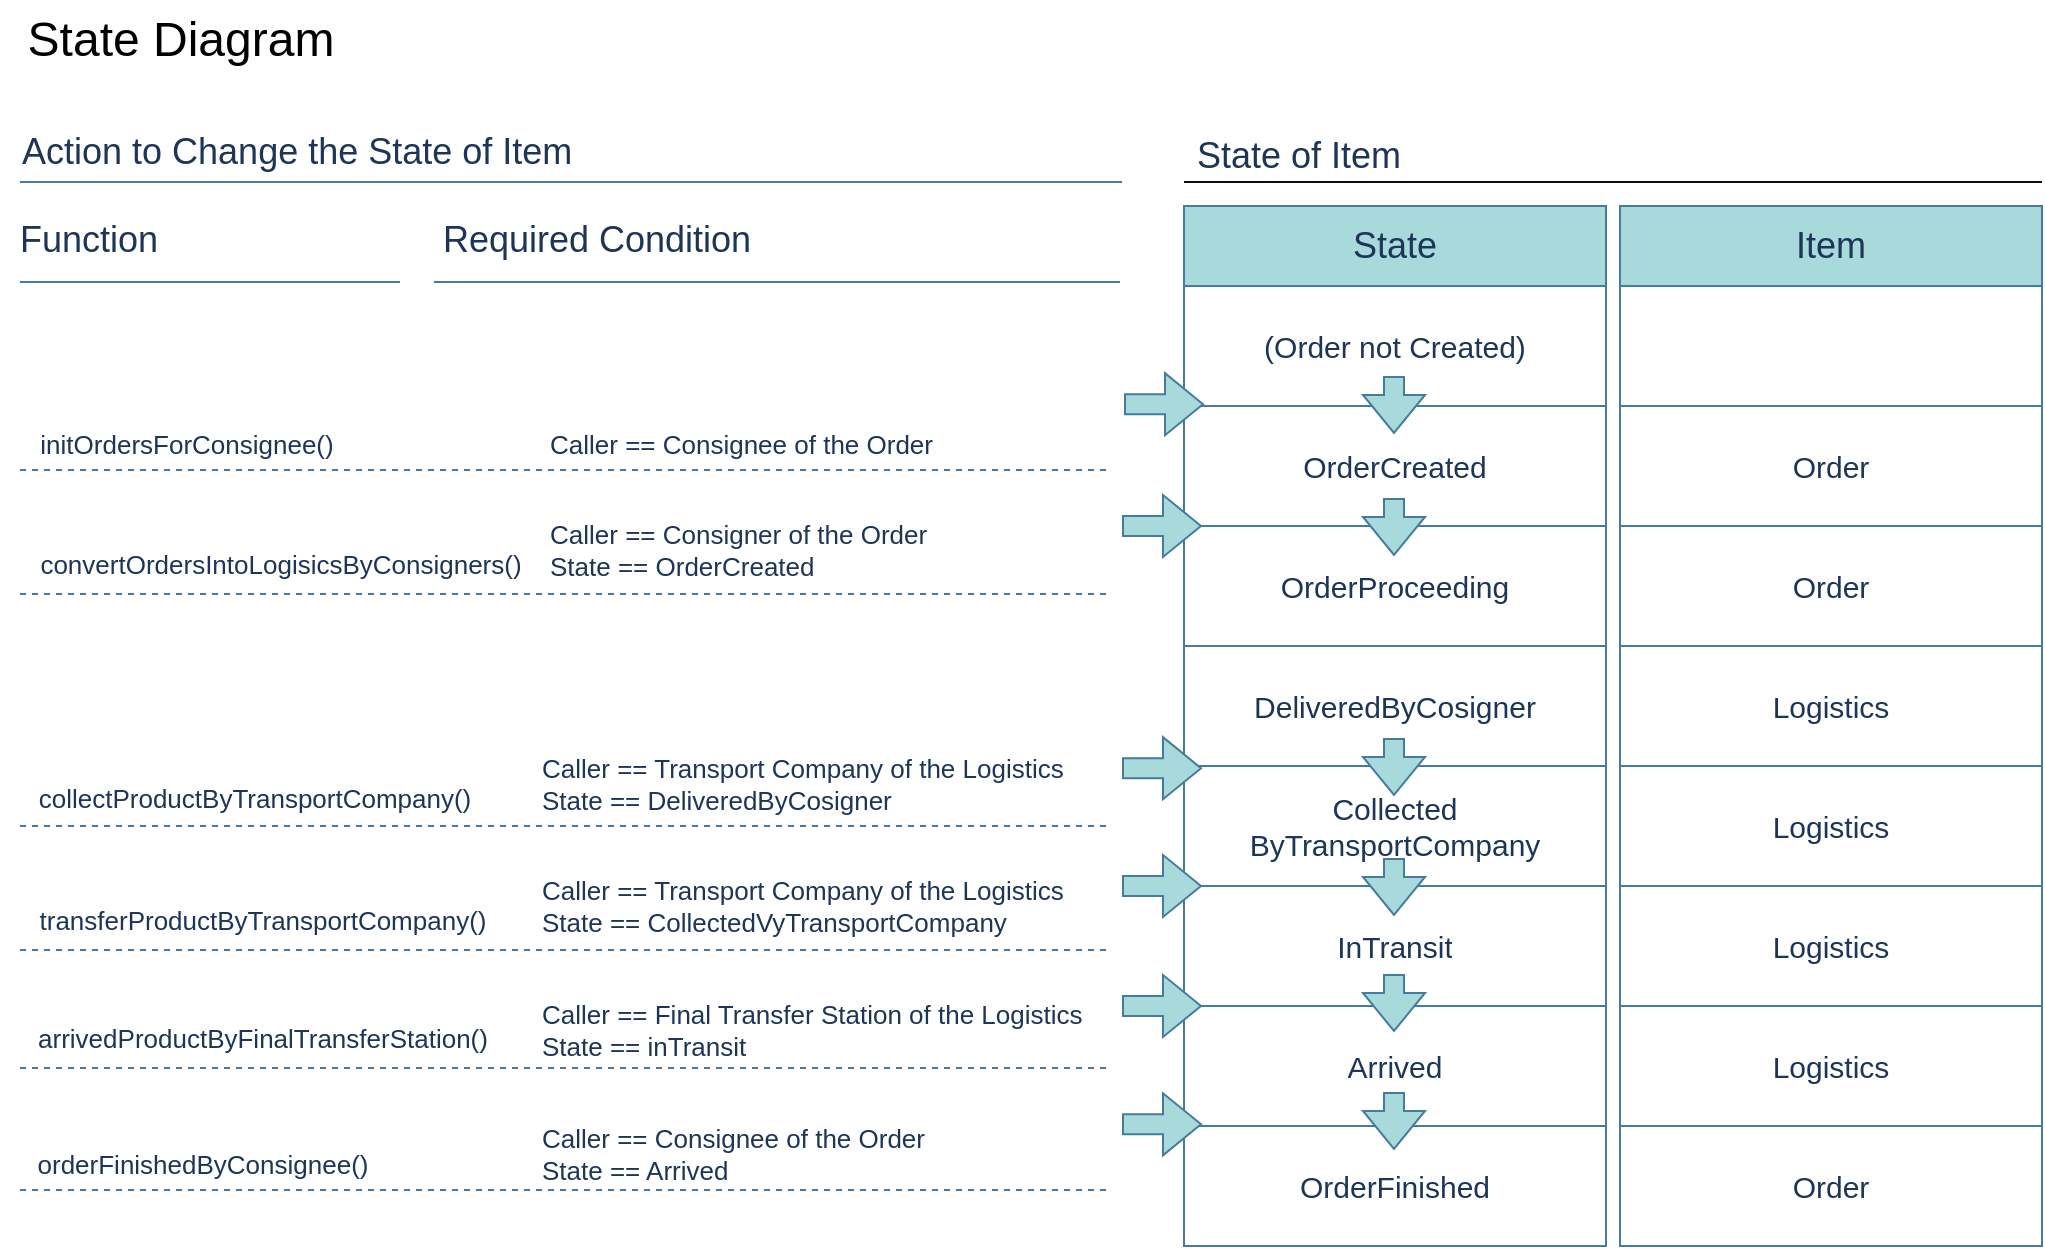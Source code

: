 <mxfile version="21.3.7" type="github">
  <diagram name="第 1 页" id="huAepPnncW1xGeGL0CtJ">
    <mxGraphModel dx="1272" dy="768" grid="0" gridSize="10" guides="1" tooltips="1" connect="1" arrows="1" fold="1" page="1" pageScale="1" pageWidth="1100" pageHeight="850" background="#ffffff" math="0" shadow="0">
      <root>
        <mxCell id="0" />
        <mxCell id="1" parent="0" />
        <mxCell id="AWEhoXxBnMVrFFx_qnBk-1" value="&lt;font style=&quot;font-weight: normal;&quot; color=&quot;#000000&quot;&gt;State Diagram&lt;/font&gt;" style="text;strokeColor=none;fillColor=none;html=1;fontSize=24;fontStyle=1;verticalAlign=middle;align=center;fontColor=#1D3557;rounded=1;labelBackgroundColor=none;" vertex="1" parent="1">
          <mxGeometry x="100" y="40" width="100" height="40" as="geometry" />
        </mxCell>
        <mxCell id="AWEhoXxBnMVrFFx_qnBk-3" value="&lt;font style=&quot;font-size: 18px;&quot;&gt;Action to Change the State of Item&lt;/font&gt;" style="text;html=1;align=left;verticalAlign=middle;resizable=0;points=[];autosize=1;strokeColor=none;fillColor=none;fontColor=#1D3557;" vertex="1" parent="1">
          <mxGeometry x="69" y="99" width="293" height="34" as="geometry" />
        </mxCell>
        <mxCell id="AWEhoXxBnMVrFFx_qnBk-4" value="" style="line;strokeWidth=1;align=left;verticalAlign=middle;spacingTop=-1;spacingLeft=3;spacingRight=3;rotatable=0;labelPosition=right;points=[];portConstraint=eastwest;strokeColor=#457B9D;fillColor=#457B9D;" vertex="1" parent="1">
          <mxGeometry x="70" y="127" width="551" height="8" as="geometry" />
        </mxCell>
        <mxCell id="AWEhoXxBnMVrFFx_qnBk-6" value="&lt;font style=&quot;font-size: 18px;&quot;&gt;Function&lt;/font&gt;" style="text;html=1;align=center;verticalAlign=middle;resizable=0;points=[];autosize=1;strokeColor=none;fillColor=none;fontColor=#1D3557;" vertex="1" parent="1">
          <mxGeometry x="60" y="143" width="87" height="34" as="geometry" />
        </mxCell>
        <mxCell id="AWEhoXxBnMVrFFx_qnBk-7" value="&lt;font style=&quot;font-size: 18px;&quot;&gt;Required Condition&lt;/font&gt;" style="text;html=1;align=center;verticalAlign=middle;resizable=0;points=[];autosize=1;strokeColor=none;fillColor=none;fontColor=#1D3557;" vertex="1" parent="1">
          <mxGeometry x="272" y="143" width="172" height="34" as="geometry" />
        </mxCell>
        <mxCell id="AWEhoXxBnMVrFFx_qnBk-9" value="" style="line;strokeWidth=1;align=left;verticalAlign=middle;spacingTop=-1;spacingLeft=3;spacingRight=3;rotatable=0;labelPosition=right;points=[];portConstraint=eastwest;strokeColor=#457B9D;fillColor=#457B9D;" vertex="1" parent="1">
          <mxGeometry x="70" y="177" width="190" height="8" as="geometry" />
        </mxCell>
        <mxCell id="AWEhoXxBnMVrFFx_qnBk-10" value="" style="line;strokeWidth=1;align=left;verticalAlign=middle;spacingTop=-1;spacingLeft=3;spacingRight=3;rotatable=0;labelPosition=right;points=[];portConstraint=eastwest;strokeColor=#457B9D;" vertex="1" parent="1">
          <mxGeometry x="277" y="177" width="343" height="8" as="geometry" />
        </mxCell>
        <mxCell id="AWEhoXxBnMVrFFx_qnBk-11" value="" style="line;strokeWidth=1;align=left;verticalAlign=middle;spacingTop=-1;spacingLeft=3;spacingRight=3;rotatable=0;labelPosition=right;points=[];portConstraint=eastwest;strokeColor=#0d0d0d;" vertex="1" parent="1">
          <mxGeometry x="652" y="127" width="429" height="8" as="geometry" />
        </mxCell>
        <mxCell id="AWEhoXxBnMVrFFx_qnBk-12" value="&lt;span style=&quot;font-size: 18px;&quot;&gt;State of Item&lt;/span&gt;" style="text;html=1;align=center;verticalAlign=middle;resizable=0;points=[];autosize=1;strokeColor=none;fillColor=none;fontColor=#1D3557;" vertex="1" parent="1">
          <mxGeometry x="649" y="101" width="120" height="34" as="geometry" />
        </mxCell>
        <mxCell id="AWEhoXxBnMVrFFx_qnBk-27" value="&lt;font style=&quot;font-size: 18px;&quot;&gt;State&lt;/font&gt;" style="swimlane;fontStyle=0;childLayout=stackLayout;horizontal=1;startSize=40;horizontalStack=0;resizeParent=1;resizeParentMax=0;resizeLast=0;collapsible=1;marginBottom=0;whiteSpace=wrap;html=1;strokeColor=#457B9D;fontColor=#1D3557;fillColor=#A8DADC;" vertex="1" parent="1">
          <mxGeometry x="652" y="143" width="211" height="520" as="geometry" />
        </mxCell>
        <mxCell id="AWEhoXxBnMVrFFx_qnBk-50" value="&lt;font style=&quot;font-size: 15px;&quot;&gt;(Order not Created)&lt;/font&gt;" style="text;strokeColor=#457B9D;fillColor=none;align=center;verticalAlign=middle;spacingLeft=4;spacingRight=4;overflow=hidden;points=[[0,0.5],[1,0.5]];portConstraint=eastwest;rotatable=0;whiteSpace=wrap;html=1;fontColor=#1D3557;" vertex="1" parent="AWEhoXxBnMVrFFx_qnBk-27">
          <mxGeometry y="40" width="211" height="60" as="geometry" />
        </mxCell>
        <mxCell id="AWEhoXxBnMVrFFx_qnBk-54" value="&lt;font style=&quot;font-size: 15px;&quot;&gt;OrderCreated&lt;/font&gt;" style="text;strokeColor=#457B9D;fillColor=none;align=center;verticalAlign=middle;spacingLeft=4;spacingRight=4;overflow=hidden;points=[[0,0.5],[1,0.5]];portConstraint=eastwest;rotatable=0;whiteSpace=wrap;html=1;fontColor=#1D3557;" vertex="1" parent="AWEhoXxBnMVrFFx_qnBk-27">
          <mxGeometry y="100" width="211" height="60" as="geometry" />
        </mxCell>
        <mxCell id="AWEhoXxBnMVrFFx_qnBk-78" value="" style="shape=flexArrow;endArrow=classic;html=1;rounded=0;strokeColor=#457B9D;fontColor=#1D3557;fillColor=#A8DADC;" edge="1" parent="AWEhoXxBnMVrFFx_qnBk-27">
          <mxGeometry width="50" height="50" relative="1" as="geometry">
            <mxPoint x="105" y="146" as="sourcePoint" />
            <mxPoint x="105" y="175" as="targetPoint" />
          </mxGeometry>
        </mxCell>
        <mxCell id="AWEhoXxBnMVrFFx_qnBk-61" value="&lt;font style=&quot;font-size: 15px;&quot;&gt;OrderProceeding&lt;/font&gt;" style="text;strokeColor=none;fillColor=none;align=center;verticalAlign=middle;spacingLeft=4;spacingRight=4;overflow=hidden;points=[[0,0.5],[1,0.5]];portConstraint=eastwest;rotatable=0;whiteSpace=wrap;html=1;fontColor=#1D3557;" vertex="1" parent="AWEhoXxBnMVrFFx_qnBk-27">
          <mxGeometry y="160" width="211" height="60" as="geometry" />
        </mxCell>
        <mxCell id="AWEhoXxBnMVrFFx_qnBk-60" value="&lt;font style=&quot;font-size: 15px;&quot;&gt;DeliveredByCosigner&lt;/font&gt;" style="text;strokeColor=#457B9D;fillColor=none;align=center;verticalAlign=middle;spacingLeft=4;spacingRight=4;overflow=hidden;points=[[0,0.5],[1,0.5]];portConstraint=eastwest;rotatable=0;whiteSpace=wrap;html=1;fontColor=#1D3557;" vertex="1" parent="AWEhoXxBnMVrFFx_qnBk-27">
          <mxGeometry y="220" width="211" height="60" as="geometry" />
        </mxCell>
        <mxCell id="AWEhoXxBnMVrFFx_qnBk-59" value="&lt;font style=&quot;font-size: 15px;&quot;&gt;Collected&lt;br&gt;ByTransportCompany&lt;/font&gt;" style="text;strokeColor=#457B9D;fillColor=none;align=center;verticalAlign=middle;spacingLeft=4;spacingRight=4;overflow=hidden;points=[[0,0.5],[1,0.5]];portConstraint=eastwest;rotatable=0;whiteSpace=wrap;html=1;fontColor=#1D3557;" vertex="1" parent="AWEhoXxBnMVrFFx_qnBk-27">
          <mxGeometry y="280" width="211" height="60" as="geometry" />
        </mxCell>
        <mxCell id="AWEhoXxBnMVrFFx_qnBk-58" value="&lt;font style=&quot;font-size: 15px;&quot;&gt;InTransit&lt;/font&gt;" style="text;strokeColor=#457B9D;fillColor=none;align=center;verticalAlign=middle;spacingLeft=4;spacingRight=4;overflow=hidden;points=[[0,0.5],[1,0.5]];portConstraint=eastwest;rotatable=0;whiteSpace=wrap;html=1;fontColor=#1D3557;" vertex="1" parent="AWEhoXxBnMVrFFx_qnBk-27">
          <mxGeometry y="340" width="211" height="60" as="geometry" />
        </mxCell>
        <mxCell id="AWEhoXxBnMVrFFx_qnBk-57" value="&lt;font style=&quot;font-size: 15px;&quot;&gt;Arrived&lt;/font&gt;" style="text;strokeColor=#457B9D;fillColor=none;align=center;verticalAlign=middle;spacingLeft=4;spacingRight=4;overflow=hidden;points=[[0,0.5],[1,0.5]];portConstraint=eastwest;rotatable=0;whiteSpace=wrap;html=1;fontColor=#1D3557;" vertex="1" parent="AWEhoXxBnMVrFFx_qnBk-27">
          <mxGeometry y="400" width="211" height="60" as="geometry" />
        </mxCell>
        <mxCell id="AWEhoXxBnMVrFFx_qnBk-81" value="&lt;font style=&quot;font-size: 15px;&quot;&gt;OrderFinished&lt;/font&gt;" style="text;strokeColor=#457B9D;fillColor=none;align=center;verticalAlign=middle;spacingLeft=4;spacingRight=4;overflow=hidden;points=[[0,0.5],[1,0.5]];portConstraint=eastwest;rotatable=0;whiteSpace=wrap;html=1;fontColor=#1D3557;" vertex="1" parent="AWEhoXxBnMVrFFx_qnBk-27">
          <mxGeometry y="460" width="211" height="60" as="geometry" />
        </mxCell>
        <mxCell id="AWEhoXxBnMVrFFx_qnBk-72" value="" style="shape=flexArrow;endArrow=classic;html=1;rounded=0;strokeColor=#457B9D;fontColor=#1D3557;fillColor=#A8DADC;" edge="1" parent="AWEhoXxBnMVrFFx_qnBk-27">
          <mxGeometry width="50" height="50" relative="1" as="geometry">
            <mxPoint x="105" y="384" as="sourcePoint" />
            <mxPoint x="105" y="413" as="targetPoint" />
          </mxGeometry>
        </mxCell>
        <mxCell id="AWEhoXxBnMVrFFx_qnBk-76" value="" style="shape=flexArrow;endArrow=classic;html=1;rounded=0;strokeColor=#457B9D;fontColor=#1D3557;fillColor=#A8DADC;" edge="1" parent="AWEhoXxBnMVrFFx_qnBk-27">
          <mxGeometry width="50" height="50" relative="1" as="geometry">
            <mxPoint x="105" y="326" as="sourcePoint" />
            <mxPoint x="105" y="355" as="targetPoint" />
          </mxGeometry>
        </mxCell>
        <mxCell id="AWEhoXxBnMVrFFx_qnBk-75" value="" style="shape=flexArrow;endArrow=classic;html=1;rounded=0;strokeColor=#457B9D;fontColor=#1D3557;fillColor=#A8DADC;" edge="1" parent="AWEhoXxBnMVrFFx_qnBk-27">
          <mxGeometry width="50" height="50" relative="1" as="geometry">
            <mxPoint x="105" y="266" as="sourcePoint" />
            <mxPoint x="105" y="295" as="targetPoint" />
          </mxGeometry>
        </mxCell>
        <mxCell id="AWEhoXxBnMVrFFx_qnBk-77" value="" style="shape=flexArrow;endArrow=classic;html=1;rounded=0;strokeColor=#457B9D;fontColor=#1D3557;fillColor=#A8DADC;" edge="1" parent="AWEhoXxBnMVrFFx_qnBk-27">
          <mxGeometry width="50" height="50" relative="1" as="geometry">
            <mxPoint x="105" y="85" as="sourcePoint" />
            <mxPoint x="105" y="114" as="targetPoint" />
          </mxGeometry>
        </mxCell>
        <mxCell id="AWEhoXxBnMVrFFx_qnBk-82" value="" style="shape=flexArrow;endArrow=classic;html=1;rounded=0;strokeColor=#457B9D;fontColor=#1D3557;fillColor=#A8DADC;" edge="1" parent="AWEhoXxBnMVrFFx_qnBk-27">
          <mxGeometry width="50" height="50" relative="1" as="geometry">
            <mxPoint x="105" y="443" as="sourcePoint" />
            <mxPoint x="105" y="472" as="targetPoint" />
          </mxGeometry>
        </mxCell>
        <mxCell id="AWEhoXxBnMVrFFx_qnBk-87" value="" style="shape=flexArrow;endArrow=classic;html=1;rounded=0;strokeColor=#457B9D;fontColor=#1D3557;fillColor=#A8DADC;" edge="1" parent="AWEhoXxBnMVrFFx_qnBk-27">
          <mxGeometry width="50" height="50" relative="1" as="geometry">
            <mxPoint x="-30" y="99.09" as="sourcePoint" />
            <mxPoint x="10" y="99.09" as="targetPoint" />
          </mxGeometry>
        </mxCell>
        <mxCell id="AWEhoXxBnMVrFFx_qnBk-38" value="&lt;font style=&quot;font-size: 18px;&quot;&gt;Item&lt;/font&gt;" style="swimlane;fontStyle=0;childLayout=stackLayout;horizontal=1;startSize=40;horizontalStack=0;resizeParent=1;resizeParentMax=0;resizeLast=0;collapsible=1;marginBottom=0;whiteSpace=wrap;html=1;strokeColor=#457B9D;fontColor=#1D3557;fillColor=#A8DADC;" vertex="1" parent="1">
          <mxGeometry x="870" y="143" width="211" height="520" as="geometry" />
        </mxCell>
        <mxCell id="AWEhoXxBnMVrFFx_qnBk-65" value="" style="text;strokeColor=#457B9D;fillColor=none;align=center;verticalAlign=middle;spacingLeft=4;spacingRight=4;overflow=hidden;points=[[0,0.5],[1,0.5]];portConstraint=eastwest;rotatable=0;whiteSpace=wrap;html=1;fontColor=#1D3557;" vertex="1" parent="AWEhoXxBnMVrFFx_qnBk-38">
          <mxGeometry y="40" width="211" height="60" as="geometry" />
        </mxCell>
        <mxCell id="AWEhoXxBnMVrFFx_qnBk-71" value="&lt;font style=&quot;font-size: 15px;&quot;&gt;Order&lt;/font&gt;" style="text;strokeColor=#457B9D;fillColor=none;align=center;verticalAlign=middle;spacingLeft=4;spacingRight=4;overflow=hidden;points=[[0,0.5],[1,0.5]];portConstraint=eastwest;rotatable=0;whiteSpace=wrap;html=1;fontColor=#1D3557;" vertex="1" parent="AWEhoXxBnMVrFFx_qnBk-38">
          <mxGeometry y="100" width="211" height="60" as="geometry" />
        </mxCell>
        <mxCell id="AWEhoXxBnMVrFFx_qnBk-70" value="&lt;font style=&quot;font-size: 15px;&quot;&gt;Order&lt;/font&gt;" style="text;strokeColor=#457B9D;fillColor=none;align=center;verticalAlign=middle;spacingLeft=4;spacingRight=4;overflow=hidden;points=[[0,0.5],[1,0.5]];portConstraint=eastwest;rotatable=0;whiteSpace=wrap;html=1;fontColor=#1D3557;" vertex="1" parent="AWEhoXxBnMVrFFx_qnBk-38">
          <mxGeometry y="160" width="211" height="60" as="geometry" />
        </mxCell>
        <mxCell id="AWEhoXxBnMVrFFx_qnBk-69" value="&lt;font style=&quot;font-size: 15px;&quot;&gt;Logistics&lt;/font&gt;" style="text;strokeColor=#457B9D;fillColor=none;align=center;verticalAlign=middle;spacingLeft=4;spacingRight=4;overflow=hidden;points=[[0,0.5],[1,0.5]];portConstraint=eastwest;rotatable=0;whiteSpace=wrap;html=1;fontColor=#1D3557;" vertex="1" parent="AWEhoXxBnMVrFFx_qnBk-38">
          <mxGeometry y="220" width="211" height="60" as="geometry" />
        </mxCell>
        <mxCell id="AWEhoXxBnMVrFFx_qnBk-68" value="&lt;font style=&quot;font-size: 15px;&quot;&gt;Logistics&lt;/font&gt;" style="text;strokeColor=#457B9D;fillColor=none;align=center;verticalAlign=middle;spacingLeft=4;spacingRight=4;overflow=hidden;points=[[0,0.5],[1,0.5]];portConstraint=eastwest;rotatable=0;whiteSpace=wrap;html=1;fontColor=#1D3557;" vertex="1" parent="AWEhoXxBnMVrFFx_qnBk-38">
          <mxGeometry y="280" width="211" height="60" as="geometry" />
        </mxCell>
        <mxCell id="AWEhoXxBnMVrFFx_qnBk-67" value="&lt;font style=&quot;font-size: 15px;&quot;&gt;Logistics&lt;/font&gt;" style="text;strokeColor=#457B9D;fillColor=none;align=center;verticalAlign=middle;spacingLeft=4;spacingRight=4;overflow=hidden;points=[[0,0.5],[1,0.5]];portConstraint=eastwest;rotatable=0;whiteSpace=wrap;html=1;fontColor=#1D3557;" vertex="1" parent="AWEhoXxBnMVrFFx_qnBk-38">
          <mxGeometry y="340" width="211" height="60" as="geometry" />
        </mxCell>
        <mxCell id="AWEhoXxBnMVrFFx_qnBk-66" value="&lt;font style=&quot;font-size: 15px;&quot;&gt;Logistics&lt;/font&gt;" style="text;strokeColor=#457B9D;fillColor=none;align=center;verticalAlign=middle;spacingLeft=4;spacingRight=4;overflow=hidden;points=[[0,0.5],[1,0.5]];portConstraint=eastwest;rotatable=0;whiteSpace=wrap;html=1;fontColor=#1D3557;" vertex="1" parent="AWEhoXxBnMVrFFx_qnBk-38">
          <mxGeometry y="400" width="211" height="60" as="geometry" />
        </mxCell>
        <mxCell id="AWEhoXxBnMVrFFx_qnBk-83" value="&lt;font style=&quot;font-size: 15px;&quot;&gt;Order&lt;/font&gt;" style="text;strokeColor=#457B9D;fillColor=none;align=center;verticalAlign=middle;spacingLeft=4;spacingRight=4;overflow=hidden;points=[[0,0.5],[1,0.5]];portConstraint=eastwest;rotatable=0;whiteSpace=wrap;html=1;fontColor=#1D3557;" vertex="1" parent="AWEhoXxBnMVrFFx_qnBk-38">
          <mxGeometry y="460" width="211" height="60" as="geometry" />
        </mxCell>
        <mxCell id="AWEhoXxBnMVrFFx_qnBk-85" value="" style="shape=flexArrow;endArrow=classic;html=1;rounded=0;strokeColor=#457B9D;fontColor=#1D3557;fillColor=#A8DADC;" edge="1" parent="1">
          <mxGeometry width="50" height="50" relative="1" as="geometry">
            <mxPoint x="621" y="303" as="sourcePoint" />
            <mxPoint x="661" y="303" as="targetPoint" />
          </mxGeometry>
        </mxCell>
        <mxCell id="AWEhoXxBnMVrFFx_qnBk-90" value="" style="shape=flexArrow;endArrow=classic;html=1;rounded=0;strokeColor=#457B9D;fontColor=#1D3557;fillColor=#A8DADC;" edge="1" parent="1">
          <mxGeometry width="50" height="50" relative="1" as="geometry">
            <mxPoint x="621" y="483" as="sourcePoint" />
            <mxPoint x="661" y="483" as="targetPoint" />
          </mxGeometry>
        </mxCell>
        <mxCell id="AWEhoXxBnMVrFFx_qnBk-91" value="" style="shape=flexArrow;endArrow=classic;html=1;rounded=0;strokeColor=#457B9D;fontColor=#1D3557;fillColor=#A8DADC;" edge="1" parent="1">
          <mxGeometry width="50" height="50" relative="1" as="geometry">
            <mxPoint x="621" y="424.09" as="sourcePoint" />
            <mxPoint x="661" y="424.09" as="targetPoint" />
          </mxGeometry>
        </mxCell>
        <mxCell id="AWEhoXxBnMVrFFx_qnBk-89" value="" style="shape=flexArrow;endArrow=classic;html=1;rounded=0;strokeColor=#457B9D;fontColor=#1D3557;fillColor=#A8DADC;" edge="1" parent="1">
          <mxGeometry width="50" height="50" relative="1" as="geometry">
            <mxPoint x="621" y="543" as="sourcePoint" />
            <mxPoint x="661" y="543" as="targetPoint" />
          </mxGeometry>
        </mxCell>
        <mxCell id="AWEhoXxBnMVrFFx_qnBk-88" value="" style="shape=flexArrow;endArrow=classic;html=1;rounded=0;strokeColor=#457B9D;fontColor=#1D3557;fillColor=#A8DADC;" edge="1" parent="1">
          <mxGeometry width="50" height="50" relative="1" as="geometry">
            <mxPoint x="621" y="602.17" as="sourcePoint" />
            <mxPoint x="661" y="602.17" as="targetPoint" />
          </mxGeometry>
        </mxCell>
        <mxCell id="AWEhoXxBnMVrFFx_qnBk-92" value="" style="endArrow=none;dashed=1;html=1;rounded=0;strokeColor=#457B9D;fontColor=#1D3557;fillColor=#A8DADC;" edge="1" parent="1">
          <mxGeometry width="50" height="50" relative="1" as="geometry">
            <mxPoint x="70" y="275" as="sourcePoint" />
            <mxPoint x="615" y="275" as="targetPoint" />
          </mxGeometry>
        </mxCell>
        <mxCell id="AWEhoXxBnMVrFFx_qnBk-93" value="" style="endArrow=none;dashed=1;html=1;rounded=0;strokeColor=#457B9D;fontColor=#1D3557;fillColor=#A8DADC;" edge="1" parent="1">
          <mxGeometry width="50" height="50" relative="1" as="geometry">
            <mxPoint x="70" y="337" as="sourcePoint" />
            <mxPoint x="615" y="337" as="targetPoint" />
          </mxGeometry>
        </mxCell>
        <mxCell id="AWEhoXxBnMVrFFx_qnBk-95" value="" style="endArrow=none;dashed=1;html=1;rounded=0;strokeColor=#457B9D;fontColor=#1D3557;fillColor=#A8DADC;" edge="1" parent="1">
          <mxGeometry width="50" height="50" relative="1" as="geometry">
            <mxPoint x="70" y="453" as="sourcePoint" />
            <mxPoint x="615" y="453" as="targetPoint" />
          </mxGeometry>
        </mxCell>
        <mxCell id="AWEhoXxBnMVrFFx_qnBk-96" value="" style="endArrow=none;dashed=1;html=1;rounded=0;strokeColor=#457B9D;fontColor=#1D3557;fillColor=#A8DADC;" edge="1" parent="1">
          <mxGeometry width="50" height="50" relative="1" as="geometry">
            <mxPoint x="70" y="515" as="sourcePoint" />
            <mxPoint x="615" y="515" as="targetPoint" />
          </mxGeometry>
        </mxCell>
        <mxCell id="AWEhoXxBnMVrFFx_qnBk-97" value="" style="endArrow=none;dashed=1;html=1;rounded=0;strokeColor=#457B9D;fontColor=#1D3557;fillColor=#A8DADC;" edge="1" parent="1">
          <mxGeometry width="50" height="50" relative="1" as="geometry">
            <mxPoint x="70" y="574" as="sourcePoint" />
            <mxPoint x="615" y="574" as="targetPoint" />
          </mxGeometry>
        </mxCell>
        <mxCell id="AWEhoXxBnMVrFFx_qnBk-98" value="" style="endArrow=none;dashed=1;html=1;rounded=0;strokeColor=#457B9D;fontColor=#1D3557;fillColor=#A8DADC;" edge="1" parent="1">
          <mxGeometry width="50" height="50" relative="1" as="geometry">
            <mxPoint x="70" y="635" as="sourcePoint" />
            <mxPoint x="615" y="635" as="targetPoint" />
          </mxGeometry>
        </mxCell>
        <mxCell id="AWEhoXxBnMVrFFx_qnBk-99" value="&lt;font style=&quot;font-size: 13px;&quot;&gt;initOrdersForConsignee()&lt;/font&gt;" style="text;html=1;align=center;verticalAlign=middle;resizable=0;points=[];autosize=1;strokeColor=none;fillColor=none;fontColor=#1D3557;" vertex="1" parent="1">
          <mxGeometry x="70" y="248" width="165" height="28" as="geometry" />
        </mxCell>
        <mxCell id="AWEhoXxBnMVrFFx_qnBk-100" value="&lt;font style=&quot;font-size: 13px;&quot;&gt;convertOrdersIntoLogisicsByConsigners()&lt;/font&gt;" style="text;html=1;align=center;verticalAlign=middle;resizable=0;points=[];autosize=1;strokeColor=none;fillColor=none;fontColor=#1D3557;" vertex="1" parent="1">
          <mxGeometry x="70" y="308" width="259" height="28" as="geometry" />
        </mxCell>
        <mxCell id="AWEhoXxBnMVrFFx_qnBk-101" value="&lt;font style=&quot;font-size: 13px;&quot;&gt;collectProductByTransportCompany()&lt;/font&gt;" style="text;html=1;align=center;verticalAlign=middle;resizable=0;points=[];autosize=1;strokeColor=none;fillColor=none;fontColor=#1D3557;" vertex="1" parent="1">
          <mxGeometry x="70" y="425" width="234" height="28" as="geometry" />
        </mxCell>
        <mxCell id="AWEhoXxBnMVrFFx_qnBk-102" value="&lt;font style=&quot;font-size: 13px;&quot;&gt;transferProductByTransportCompany()&lt;/font&gt;" style="text;html=1;align=center;verticalAlign=middle;resizable=0;points=[];autosize=1;strokeColor=none;fillColor=none;fontColor=#1D3557;" vertex="1" parent="1">
          <mxGeometry x="70" y="486" width="241" height="28" as="geometry" />
        </mxCell>
        <mxCell id="AWEhoXxBnMVrFFx_qnBk-103" value="&lt;font style=&quot;font-size: 13px;&quot;&gt;arrivedProductByFinalTransferStation()&lt;/font&gt;" style="text;html=1;align=center;verticalAlign=middle;resizable=0;points=[];autosize=1;strokeColor=none;fillColor=none;fontColor=#1D3557;" vertex="1" parent="1">
          <mxGeometry x="69" y="545" width="243" height="28" as="geometry" />
        </mxCell>
        <mxCell id="AWEhoXxBnMVrFFx_qnBk-104" value="&lt;font style=&quot;font-size: 13px;&quot;&gt;orderFinishedByConsignee()&lt;/font&gt;" style="text;html=1;align=center;verticalAlign=middle;resizable=0;points=[];autosize=1;strokeColor=none;fillColor=none;fontColor=#1D3557;" vertex="1" parent="1">
          <mxGeometry x="69" y="608" width="183" height="28" as="geometry" />
        </mxCell>
        <mxCell id="AWEhoXxBnMVrFFx_qnBk-106" value="&lt;font style=&quot;font-size: 13px;&quot;&gt;Caller == Consignee of the Order&lt;/font&gt;" style="text;html=1;align=left;verticalAlign=middle;resizable=0;points=[];autosize=1;strokeColor=none;fillColor=none;fontColor=#1D3557;" vertex="1" parent="1">
          <mxGeometry x="333" y="248" width="210" height="28" as="geometry" />
        </mxCell>
        <mxCell id="AWEhoXxBnMVrFFx_qnBk-107" value="&lt;font style=&quot;font-size: 13px;&quot;&gt;Caller == Consigner of the Order&lt;br&gt;State == OrderCreated&amp;nbsp;&lt;/font&gt;" style="text;html=1;align=left;verticalAlign=middle;resizable=0;points=[];autosize=1;strokeColor=none;fillColor=none;fontColor=#1D3557;" vertex="1" parent="1">
          <mxGeometry x="333" y="293" width="207" height="43" as="geometry" />
        </mxCell>
        <mxCell id="AWEhoXxBnMVrFFx_qnBk-108" value="&lt;font style=&quot;font-size: 13px;&quot;&gt;Caller == Transport Company of the Logistics&lt;br&gt;State == DeliveredByCosigner&lt;/font&gt;" style="text;html=1;align=left;verticalAlign=middle;resizable=0;points=[];autosize=1;strokeColor=none;fillColor=none;fontColor=#1D3557;" vertex="1" parent="1">
          <mxGeometry x="329" y="410" width="279" height="43" as="geometry" />
        </mxCell>
        <mxCell id="AWEhoXxBnMVrFFx_qnBk-109" value="&lt;font style=&quot;font-size: 13px;&quot;&gt;Caller == Transport Company of the Logistics&lt;br&gt;State == CollectedVyTransportCompany&lt;/font&gt;" style="text;html=1;align=left;verticalAlign=middle;resizable=0;points=[];autosize=1;strokeColor=none;fillColor=none;fontColor=#1D3557;" vertex="1" parent="1">
          <mxGeometry x="329" y="471" width="279" height="43" as="geometry" />
        </mxCell>
        <mxCell id="AWEhoXxBnMVrFFx_qnBk-111" value="&lt;font style=&quot;font-size: 13px;&quot;&gt;Caller == Final Transfer Station of the Logistics&lt;br&gt;State == inTransit&amp;nbsp;&lt;/font&gt;" style="text;html=1;align=left;verticalAlign=middle;resizable=0;points=[];autosize=1;strokeColor=none;fillColor=none;fontColor=#1D3557;" vertex="1" parent="1">
          <mxGeometry x="328.5" y="533" width="288" height="43" as="geometry" />
        </mxCell>
        <mxCell id="AWEhoXxBnMVrFFx_qnBk-112" value="&lt;font style=&quot;font-size: 13px;&quot;&gt;Caller == Consignee of the Order&lt;br&gt;State == Arrived&lt;/font&gt;" style="text;html=1;align=left;verticalAlign=middle;resizable=0;points=[];autosize=1;strokeColor=none;fillColor=none;fontColor=#1D3557;" vertex="1" parent="1">
          <mxGeometry x="328.5" y="595" width="210" height="43" as="geometry" />
        </mxCell>
      </root>
    </mxGraphModel>
  </diagram>
</mxfile>
